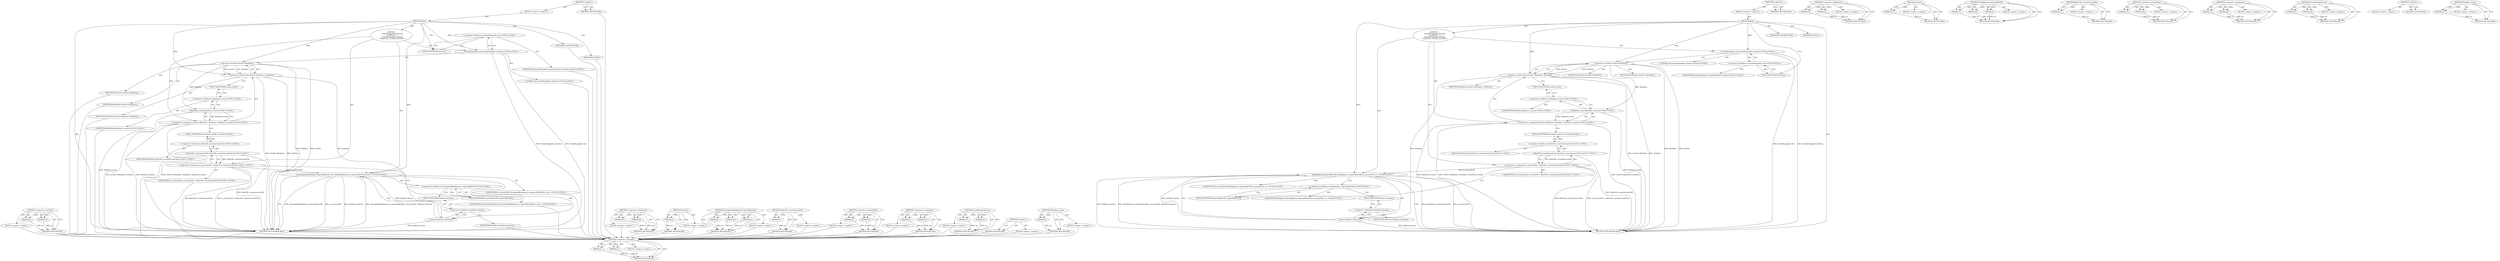 digraph "BlobData.create" {
vulnerable_79 [label=<(METHOD,&lt;operator&gt;.lessThan)>];
vulnerable_80 [label=<(PARAM,p1)>];
vulnerable_81 [label=<(PARAM,p2)>];
vulnerable_82 [label=<(BLOCK,&lt;empty&gt;,&lt;empty&gt;)>];
vulnerable_83 [label=<(METHOD_RETURN,ANY)>];
vulnerable_6 [label=<(METHOD,&lt;global&gt;)<SUB>1</SUB>>];
vulnerable_7 [label=<(BLOCK,&lt;empty&gt;,&lt;empty&gt;)<SUB>1</SUB>>];
vulnerable_8 [label=<(METHOD,Blob)<SUB>1</SUB>>];
vulnerable_9 [label="<(BLOCK,{
    ScriptWrappable::init(this);
    OwnPtr&lt;B...,{
    ScriptWrappable::init(this);
    OwnPtr&lt;B...)<SUB>3</SUB>>"];
vulnerable_10 [label="<(ScriptWrappable.init,ScriptWrappable::init(this))<SUB>4</SUB>>"];
vulnerable_11 [label="<(&lt;operator&gt;.fieldAccess,ScriptWrappable::init)<SUB>4</SUB>>"];
vulnerable_12 [label="<(IDENTIFIER,ScriptWrappable,ScriptWrappable::init(this))<SUB>4</SUB>>"];
vulnerable_13 [label=<(FIELD_IDENTIFIER,init,init)<SUB>4</SUB>>];
vulnerable_14 [label="<(LITERAL,this,ScriptWrappable::init(this))<SUB>4</SUB>>"];
vulnerable_15 [label="<(&lt;operator&gt;.assignment,OwnPtr&lt;BlobData&gt; blobData = BlobData::create())<SUB>5</SUB>>"];
vulnerable_16 [label=<(&lt;operator&gt;.greaterThan,OwnPtr&lt;BlobData&gt; blobData)<SUB>5</SUB>>];
vulnerable_17 [label=<(&lt;operator&gt;.lessThan,OwnPtr&lt;BlobData)<SUB>5</SUB>>];
vulnerable_18 [label=<(IDENTIFIER,OwnPtr,OwnPtr&lt;BlobData)<SUB>5</SUB>>];
vulnerable_19 [label=<(IDENTIFIER,BlobData,OwnPtr&lt;BlobData)<SUB>5</SUB>>];
vulnerable_20 [label=<(IDENTIFIER,blobData,OwnPtr&lt;BlobData&gt; blobData)<SUB>5</SUB>>];
vulnerable_21 [label="<(BlobData.create,BlobData::create())<SUB>5</SUB>>"];
vulnerable_22 [label="<(&lt;operator&gt;.fieldAccess,BlobData::create)<SUB>5</SUB>>"];
vulnerable_23 [label="<(IDENTIFIER,BlobData,BlobData::create())<SUB>5</SUB>>"];
vulnerable_24 [label=<(FIELD_IDENTIFIER,create,create)<SUB>5</SUB>>];
vulnerable_25 [label="<(&lt;operator&gt;.assignment,m_internalURL = BlobURL::createInternalURL())<SUB>7</SUB>>"];
vulnerable_26 [label="<(IDENTIFIER,m_internalURL,m_internalURL = BlobURL::createInternalURL())<SUB>7</SUB>>"];
vulnerable_27 [label="<(BlobURL.createInternalURL,BlobURL::createInternalURL())<SUB>7</SUB>>"];
vulnerable_28 [label="<(&lt;operator&gt;.fieldAccess,BlobURL::createInternalURL)<SUB>7</SUB>>"];
vulnerable_29 [label="<(IDENTIFIER,BlobURL,BlobURL::createInternalURL())<SUB>7</SUB>>"];
vulnerable_30 [label=<(FIELD_IDENTIFIER,createInternalURL,createInternalURL)<SUB>7</SUB>>];
vulnerable_31 [label="<(ThreadableBlobRegistry.registerBlobURL,ThreadableBlobRegistry::registerBlobURL(m_inter...)<SUB>8</SUB>>"];
vulnerable_32 [label="<(&lt;operator&gt;.fieldAccess,ThreadableBlobRegistry::registerBlobURL)<SUB>8</SUB>>"];
vulnerable_33 [label="<(IDENTIFIER,ThreadableBlobRegistry,ThreadableBlobRegistry::registerBlobURL(m_inter...)<SUB>8</SUB>>"];
vulnerable_34 [label=<(FIELD_IDENTIFIER,registerBlobURL,registerBlobURL)<SUB>8</SUB>>];
vulnerable_35 [label="<(IDENTIFIER,m_internalURL,ThreadableBlobRegistry::registerBlobURL(m_inter...)<SUB>8</SUB>>"];
vulnerable_36 [label=<(release,blobData.release())<SUB>8</SUB>>];
vulnerable_37 [label=<(&lt;operator&gt;.fieldAccess,blobData.release)<SUB>8</SUB>>];
vulnerable_38 [label=<(IDENTIFIER,blobData,blobData.release())<SUB>8</SUB>>];
vulnerable_39 [label=<(FIELD_IDENTIFIER,release,release)<SUB>8</SUB>>];
vulnerable_40 [label=<(MODIFIER,CONSTRUCTOR)>];
vulnerable_41 [label=<(MODIFIER,PUBLIC)>];
vulnerable_42 [label=<(METHOD_RETURN,Blob.Blob)<SUB>1</SUB>>];
vulnerable_44 [label=<(METHOD_RETURN,ANY)<SUB>1</SUB>>];
vulnerable_64 [label=<(METHOD,&lt;operator&gt;.fieldAccess)>];
vulnerable_65 [label=<(PARAM,p1)>];
vulnerable_66 [label=<(PARAM,p2)>];
vulnerable_67 [label=<(BLOCK,&lt;empty&gt;,&lt;empty&gt;)>];
vulnerable_68 [label=<(METHOD_RETURN,ANY)>];
vulnerable_98 [label=<(METHOD,release)>];
vulnerable_99 [label=<(PARAM,p1)>];
vulnerable_100 [label=<(BLOCK,&lt;empty&gt;,&lt;empty&gt;)>];
vulnerable_101 [label=<(METHOD_RETURN,ANY)>];
vulnerable_92 [label=<(METHOD,ThreadableBlobRegistry.registerBlobURL)>];
vulnerable_93 [label=<(PARAM,p1)>];
vulnerable_94 [label=<(PARAM,p2)>];
vulnerable_95 [label=<(PARAM,p3)>];
vulnerable_96 [label=<(BLOCK,&lt;empty&gt;,&lt;empty&gt;)>];
vulnerable_97 [label=<(METHOD_RETURN,ANY)>];
vulnerable_88 [label=<(METHOD,BlobURL.createInternalURL)>];
vulnerable_89 [label=<(PARAM,p1)>];
vulnerable_90 [label=<(BLOCK,&lt;empty&gt;,&lt;empty&gt;)>];
vulnerable_91 [label=<(METHOD_RETURN,ANY)>];
vulnerable_74 [label=<(METHOD,&lt;operator&gt;.greaterThan)>];
vulnerable_75 [label=<(PARAM,p1)>];
vulnerable_76 [label=<(PARAM,p2)>];
vulnerable_77 [label=<(BLOCK,&lt;empty&gt;,&lt;empty&gt;)>];
vulnerable_78 [label=<(METHOD_RETURN,ANY)>];
vulnerable_69 [label=<(METHOD,&lt;operator&gt;.assignment)>];
vulnerable_70 [label=<(PARAM,p1)>];
vulnerable_71 [label=<(PARAM,p2)>];
vulnerable_72 [label=<(BLOCK,&lt;empty&gt;,&lt;empty&gt;)>];
vulnerable_73 [label=<(METHOD_RETURN,ANY)>];
vulnerable_59 [label=<(METHOD,ScriptWrappable.init)>];
vulnerable_60 [label=<(PARAM,p1)>];
vulnerable_61 [label=<(PARAM,p2)>];
vulnerable_62 [label=<(BLOCK,&lt;empty&gt;,&lt;empty&gt;)>];
vulnerable_63 [label=<(METHOD_RETURN,ANY)>];
vulnerable_53 [label=<(METHOD,&lt;global&gt;)<SUB>1</SUB>>];
vulnerable_54 [label=<(BLOCK,&lt;empty&gt;,&lt;empty&gt;)>];
vulnerable_55 [label=<(METHOD_RETURN,ANY)>];
vulnerable_84 [label=<(METHOD,BlobData.create)>];
vulnerable_85 [label=<(PARAM,p1)>];
vulnerable_86 [label=<(BLOCK,&lt;empty&gt;,&lt;empty&gt;)>];
vulnerable_87 [label=<(METHOD_RETURN,ANY)>];
fixed_79 [label=<(METHOD,&lt;operator&gt;.lessThan)>];
fixed_80 [label=<(PARAM,p1)>];
fixed_81 [label=<(PARAM,p2)>];
fixed_82 [label=<(BLOCK,&lt;empty&gt;,&lt;empty&gt;)>];
fixed_83 [label=<(METHOD_RETURN,ANY)>];
fixed_6 [label=<(METHOD,&lt;global&gt;)<SUB>1</SUB>>];
fixed_7 [label=<(BLOCK,&lt;empty&gt;,&lt;empty&gt;)<SUB>1</SUB>>];
fixed_8 [label=<(METHOD,Blob)<SUB>1</SUB>>];
fixed_9 [label="<(BLOCK,{
    ScriptWrappable::init(this);
    OwnPtr&lt;B...,{
    ScriptWrappable::init(this);
    OwnPtr&lt;B...)<SUB>3</SUB>>"];
fixed_10 [label="<(ScriptWrappable.init,ScriptWrappable::init(this))<SUB>4</SUB>>"];
fixed_11 [label="<(&lt;operator&gt;.fieldAccess,ScriptWrappable::init)<SUB>4</SUB>>"];
fixed_12 [label="<(IDENTIFIER,ScriptWrappable,ScriptWrappable::init(this))<SUB>4</SUB>>"];
fixed_13 [label=<(FIELD_IDENTIFIER,init,init)<SUB>4</SUB>>];
fixed_14 [label="<(LITERAL,this,ScriptWrappable::init(this))<SUB>4</SUB>>"];
fixed_15 [label="<(&lt;operator&gt;.assignment,OwnPtr&lt;BlobData&gt; blobData = BlobData::create())<SUB>5</SUB>>"];
fixed_16 [label=<(&lt;operator&gt;.greaterThan,OwnPtr&lt;BlobData&gt; blobData)<SUB>5</SUB>>];
fixed_17 [label=<(&lt;operator&gt;.lessThan,OwnPtr&lt;BlobData)<SUB>5</SUB>>];
fixed_18 [label=<(IDENTIFIER,OwnPtr,OwnPtr&lt;BlobData)<SUB>5</SUB>>];
fixed_19 [label=<(IDENTIFIER,BlobData,OwnPtr&lt;BlobData)<SUB>5</SUB>>];
fixed_20 [label=<(IDENTIFIER,blobData,OwnPtr&lt;BlobData&gt; blobData)<SUB>5</SUB>>];
fixed_21 [label="<(BlobData.create,BlobData::create())<SUB>5</SUB>>"];
fixed_22 [label="<(&lt;operator&gt;.fieldAccess,BlobData::create)<SUB>5</SUB>>"];
fixed_23 [label="<(IDENTIFIER,BlobData,BlobData::create())<SUB>5</SUB>>"];
fixed_24 [label=<(FIELD_IDENTIFIER,create,create)<SUB>5</SUB>>];
fixed_25 [label="<(&lt;operator&gt;.assignment,m_internalURL = BlobURL::createInternalURL())<SUB>7</SUB>>"];
fixed_26 [label="<(IDENTIFIER,m_internalURL,m_internalURL = BlobURL::createInternalURL())<SUB>7</SUB>>"];
fixed_27 [label="<(BlobURL.createInternalURL,BlobURL::createInternalURL())<SUB>7</SUB>>"];
fixed_28 [label="<(&lt;operator&gt;.fieldAccess,BlobURL::createInternalURL)<SUB>7</SUB>>"];
fixed_29 [label="<(IDENTIFIER,BlobURL,BlobURL::createInternalURL())<SUB>7</SUB>>"];
fixed_30 [label=<(FIELD_IDENTIFIER,createInternalURL,createInternalURL)<SUB>7</SUB>>];
fixed_31 [label="<(BlobRegistry.registerBlobURL,BlobRegistry::registerBlobURL(m_internalURL, bl...)<SUB>8</SUB>>"];
fixed_32 [label="<(&lt;operator&gt;.fieldAccess,BlobRegistry::registerBlobURL)<SUB>8</SUB>>"];
fixed_33 [label="<(IDENTIFIER,BlobRegistry,BlobRegistry::registerBlobURL(m_internalURL, bl...)<SUB>8</SUB>>"];
fixed_34 [label=<(FIELD_IDENTIFIER,registerBlobURL,registerBlobURL)<SUB>8</SUB>>];
fixed_35 [label="<(IDENTIFIER,m_internalURL,BlobRegistry::registerBlobURL(m_internalURL, bl...)<SUB>8</SUB>>"];
fixed_36 [label=<(release,blobData.release())<SUB>8</SUB>>];
fixed_37 [label=<(&lt;operator&gt;.fieldAccess,blobData.release)<SUB>8</SUB>>];
fixed_38 [label=<(IDENTIFIER,blobData,blobData.release())<SUB>8</SUB>>];
fixed_39 [label=<(FIELD_IDENTIFIER,release,release)<SUB>8</SUB>>];
fixed_40 [label=<(MODIFIER,CONSTRUCTOR)>];
fixed_41 [label=<(MODIFIER,PUBLIC)>];
fixed_42 [label=<(METHOD_RETURN,Blob.Blob)<SUB>1</SUB>>];
fixed_44 [label=<(METHOD_RETURN,ANY)<SUB>1</SUB>>];
fixed_64 [label=<(METHOD,&lt;operator&gt;.fieldAccess)>];
fixed_65 [label=<(PARAM,p1)>];
fixed_66 [label=<(PARAM,p2)>];
fixed_67 [label=<(BLOCK,&lt;empty&gt;,&lt;empty&gt;)>];
fixed_68 [label=<(METHOD_RETURN,ANY)>];
fixed_98 [label=<(METHOD,release)>];
fixed_99 [label=<(PARAM,p1)>];
fixed_100 [label=<(BLOCK,&lt;empty&gt;,&lt;empty&gt;)>];
fixed_101 [label=<(METHOD_RETURN,ANY)>];
fixed_92 [label=<(METHOD,BlobRegistry.registerBlobURL)>];
fixed_93 [label=<(PARAM,p1)>];
fixed_94 [label=<(PARAM,p2)>];
fixed_95 [label=<(PARAM,p3)>];
fixed_96 [label=<(BLOCK,&lt;empty&gt;,&lt;empty&gt;)>];
fixed_97 [label=<(METHOD_RETURN,ANY)>];
fixed_88 [label=<(METHOD,BlobURL.createInternalURL)>];
fixed_89 [label=<(PARAM,p1)>];
fixed_90 [label=<(BLOCK,&lt;empty&gt;,&lt;empty&gt;)>];
fixed_91 [label=<(METHOD_RETURN,ANY)>];
fixed_74 [label=<(METHOD,&lt;operator&gt;.greaterThan)>];
fixed_75 [label=<(PARAM,p1)>];
fixed_76 [label=<(PARAM,p2)>];
fixed_77 [label=<(BLOCK,&lt;empty&gt;,&lt;empty&gt;)>];
fixed_78 [label=<(METHOD_RETURN,ANY)>];
fixed_69 [label=<(METHOD,&lt;operator&gt;.assignment)>];
fixed_70 [label=<(PARAM,p1)>];
fixed_71 [label=<(PARAM,p2)>];
fixed_72 [label=<(BLOCK,&lt;empty&gt;,&lt;empty&gt;)>];
fixed_73 [label=<(METHOD_RETURN,ANY)>];
fixed_59 [label=<(METHOD,ScriptWrappable.init)>];
fixed_60 [label=<(PARAM,p1)>];
fixed_61 [label=<(PARAM,p2)>];
fixed_62 [label=<(BLOCK,&lt;empty&gt;,&lt;empty&gt;)>];
fixed_63 [label=<(METHOD_RETURN,ANY)>];
fixed_53 [label=<(METHOD,&lt;global&gt;)<SUB>1</SUB>>];
fixed_54 [label=<(BLOCK,&lt;empty&gt;,&lt;empty&gt;)>];
fixed_55 [label=<(METHOD_RETURN,ANY)>];
fixed_84 [label=<(METHOD,BlobData.create)>];
fixed_85 [label=<(PARAM,p1)>];
fixed_86 [label=<(BLOCK,&lt;empty&gt;,&lt;empty&gt;)>];
fixed_87 [label=<(METHOD_RETURN,ANY)>];
vulnerable_79 -> vulnerable_80  [key=0, label="AST: "];
vulnerable_79 -> vulnerable_80  [key=1, label="DDG: "];
vulnerable_79 -> vulnerable_82  [key=0, label="AST: "];
vulnerable_79 -> vulnerable_81  [key=0, label="AST: "];
vulnerable_79 -> vulnerable_81  [key=1, label="DDG: "];
vulnerable_79 -> vulnerable_83  [key=0, label="AST: "];
vulnerable_79 -> vulnerable_83  [key=1, label="CFG: "];
vulnerable_80 -> vulnerable_83  [key=0, label="DDG: p1"];
vulnerable_81 -> vulnerable_83  [key=0, label="DDG: p2"];
vulnerable_82 -> fixed_79  [key=0];
vulnerable_83 -> fixed_79  [key=0];
vulnerable_6 -> vulnerable_7  [key=0, label="AST: "];
vulnerable_6 -> vulnerable_44  [key=0, label="AST: "];
vulnerable_6 -> vulnerable_44  [key=1, label="CFG: "];
vulnerable_7 -> vulnerable_8  [key=0, label="AST: "];
vulnerable_8 -> vulnerable_9  [key=0, label="AST: "];
vulnerable_8 -> vulnerable_40  [key=0, label="AST: "];
vulnerable_8 -> vulnerable_41  [key=0, label="AST: "];
vulnerable_8 -> vulnerable_42  [key=0, label="AST: "];
vulnerable_8 -> vulnerable_13  [key=0, label="CFG: "];
vulnerable_8 -> vulnerable_10  [key=0, label="DDG: "];
vulnerable_8 -> vulnerable_31  [key=0, label="DDG: "];
vulnerable_8 -> vulnerable_16  [key=0, label="DDG: "];
vulnerable_8 -> vulnerable_17  [key=0, label="DDG: "];
vulnerable_9 -> vulnerable_10  [key=0, label="AST: "];
vulnerable_9 -> vulnerable_15  [key=0, label="AST: "];
vulnerable_9 -> vulnerable_25  [key=0, label="AST: "];
vulnerable_9 -> vulnerable_31  [key=0, label="AST: "];
vulnerable_10 -> vulnerable_11  [key=0, label="AST: "];
vulnerable_10 -> vulnerable_14  [key=0, label="AST: "];
vulnerable_10 -> vulnerable_17  [key=0, label="CFG: "];
vulnerable_10 -> vulnerable_42  [key=0, label="DDG: ScriptWrappable::init"];
vulnerable_10 -> vulnerable_42  [key=1, label="DDG: ScriptWrappable::init(this)"];
vulnerable_11 -> vulnerable_12  [key=0, label="AST: "];
vulnerable_11 -> vulnerable_13  [key=0, label="AST: "];
vulnerable_11 -> vulnerable_10  [key=0, label="CFG: "];
vulnerable_12 -> fixed_79  [key=0];
vulnerable_13 -> vulnerable_11  [key=0, label="CFG: "];
vulnerable_14 -> fixed_79  [key=0];
vulnerable_15 -> vulnerable_16  [key=0, label="AST: "];
vulnerable_15 -> vulnerable_21  [key=0, label="AST: "];
vulnerable_15 -> vulnerable_30  [key=0, label="CFG: "];
vulnerable_15 -> vulnerable_42  [key=0, label="DDG: OwnPtr&lt;BlobData&gt; blobData"];
vulnerable_15 -> vulnerable_42  [key=1, label="DDG: BlobData::create()"];
vulnerable_15 -> vulnerable_42  [key=2, label="DDG: OwnPtr&lt;BlobData&gt; blobData = BlobData::create()"];
vulnerable_16 -> vulnerable_17  [key=0, label="AST: "];
vulnerable_16 -> vulnerable_20  [key=0, label="AST: "];
vulnerable_16 -> vulnerable_24  [key=0, label="CFG: "];
vulnerable_16 -> vulnerable_42  [key=0, label="DDG: OwnPtr&lt;BlobData"];
vulnerable_16 -> vulnerable_42  [key=1, label="DDG: blobData"];
vulnerable_16 -> vulnerable_36  [key=0, label="DDG: blobData"];
vulnerable_17 -> vulnerable_18  [key=0, label="AST: "];
vulnerable_17 -> vulnerable_19  [key=0, label="AST: "];
vulnerable_17 -> vulnerable_16  [key=0, label="CFG: "];
vulnerable_17 -> vulnerable_16  [key=1, label="DDG: OwnPtr"];
vulnerable_17 -> vulnerable_16  [key=2, label="DDG: BlobData"];
vulnerable_17 -> vulnerable_42  [key=0, label="DDG: BlobData"];
vulnerable_17 -> vulnerable_42  [key=1, label="DDG: OwnPtr"];
vulnerable_17 -> vulnerable_21  [key=0, label="DDG: BlobData"];
vulnerable_18 -> fixed_79  [key=0];
vulnerable_19 -> fixed_79  [key=0];
vulnerable_20 -> fixed_79  [key=0];
vulnerable_21 -> vulnerable_22  [key=0, label="AST: "];
vulnerable_21 -> vulnerable_15  [key=0, label="CFG: "];
vulnerable_21 -> vulnerable_15  [key=1, label="DDG: BlobData::create"];
vulnerable_21 -> vulnerable_42  [key=0, label="DDG: BlobData::create"];
vulnerable_22 -> vulnerable_23  [key=0, label="AST: "];
vulnerable_22 -> vulnerable_24  [key=0, label="AST: "];
vulnerable_22 -> vulnerable_21  [key=0, label="CFG: "];
vulnerable_23 -> fixed_79  [key=0];
vulnerable_24 -> vulnerable_22  [key=0, label="CFG: "];
vulnerable_25 -> vulnerable_26  [key=0, label="AST: "];
vulnerable_25 -> vulnerable_27  [key=0, label="AST: "];
vulnerable_25 -> vulnerable_34  [key=0, label="CFG: "];
vulnerable_25 -> vulnerable_42  [key=0, label="DDG: BlobURL::createInternalURL()"];
vulnerable_25 -> vulnerable_42  [key=1, label="DDG: m_internalURL = BlobURL::createInternalURL()"];
vulnerable_25 -> vulnerable_31  [key=0, label="DDG: m_internalURL"];
vulnerable_26 -> fixed_79  [key=0];
vulnerable_27 -> vulnerable_28  [key=0, label="AST: "];
vulnerable_27 -> vulnerable_25  [key=0, label="CFG: "];
vulnerable_27 -> vulnerable_25  [key=1, label="DDG: BlobURL::createInternalURL"];
vulnerable_27 -> vulnerable_42  [key=0, label="DDG: BlobURL::createInternalURL"];
vulnerable_28 -> vulnerable_29  [key=0, label="AST: "];
vulnerable_28 -> vulnerable_30  [key=0, label="AST: "];
vulnerable_28 -> vulnerable_27  [key=0, label="CFG: "];
vulnerable_29 -> fixed_79  [key=0];
vulnerable_30 -> vulnerable_28  [key=0, label="CFG: "];
vulnerable_31 -> vulnerable_32  [key=0, label="AST: "];
vulnerable_31 -> vulnerable_35  [key=0, label="AST: "];
vulnerable_31 -> vulnerable_36  [key=0, label="AST: "];
vulnerable_31 -> vulnerable_42  [key=0, label="CFG: "];
vulnerable_31 -> vulnerable_42  [key=1, label="DDG: ThreadableBlobRegistry::registerBlobURL"];
vulnerable_31 -> vulnerable_42  [key=2, label="DDG: m_internalURL"];
vulnerable_31 -> vulnerable_42  [key=3, label="DDG: blobData.release()"];
vulnerable_31 -> vulnerable_42  [key=4, label="DDG: ThreadableBlobRegistry::registerBlobURL(m_internalURL, blobData.release())"];
vulnerable_32 -> vulnerable_33  [key=0, label="AST: "];
vulnerable_32 -> vulnerable_34  [key=0, label="AST: "];
vulnerable_32 -> vulnerable_39  [key=0, label="CFG: "];
vulnerable_33 -> fixed_79  [key=0];
vulnerable_34 -> vulnerable_32  [key=0, label="CFG: "];
vulnerable_35 -> fixed_79  [key=0];
vulnerable_36 -> vulnerable_37  [key=0, label="AST: "];
vulnerable_36 -> vulnerable_31  [key=0, label="CFG: "];
vulnerable_36 -> vulnerable_31  [key=1, label="DDG: blobData.release"];
vulnerable_36 -> vulnerable_42  [key=0, label="DDG: blobData.release"];
vulnerable_37 -> vulnerable_38  [key=0, label="AST: "];
vulnerable_37 -> vulnerable_39  [key=0, label="AST: "];
vulnerable_37 -> vulnerable_36  [key=0, label="CFG: "];
vulnerable_38 -> fixed_79  [key=0];
vulnerable_39 -> vulnerable_37  [key=0, label="CFG: "];
vulnerable_40 -> fixed_79  [key=0];
vulnerable_41 -> fixed_79  [key=0];
vulnerable_42 -> fixed_79  [key=0];
vulnerable_44 -> fixed_79  [key=0];
vulnerable_64 -> vulnerable_65  [key=0, label="AST: "];
vulnerable_64 -> vulnerable_65  [key=1, label="DDG: "];
vulnerable_64 -> vulnerable_67  [key=0, label="AST: "];
vulnerable_64 -> vulnerable_66  [key=0, label="AST: "];
vulnerable_64 -> vulnerable_66  [key=1, label="DDG: "];
vulnerable_64 -> vulnerable_68  [key=0, label="AST: "];
vulnerable_64 -> vulnerable_68  [key=1, label="CFG: "];
vulnerable_65 -> vulnerable_68  [key=0, label="DDG: p1"];
vulnerable_66 -> vulnerable_68  [key=0, label="DDG: p2"];
vulnerable_67 -> fixed_79  [key=0];
vulnerable_68 -> fixed_79  [key=0];
vulnerable_98 -> vulnerable_99  [key=0, label="AST: "];
vulnerable_98 -> vulnerable_99  [key=1, label="DDG: "];
vulnerable_98 -> vulnerable_100  [key=0, label="AST: "];
vulnerable_98 -> vulnerable_101  [key=0, label="AST: "];
vulnerable_98 -> vulnerable_101  [key=1, label="CFG: "];
vulnerable_99 -> vulnerable_101  [key=0, label="DDG: p1"];
vulnerable_100 -> fixed_79  [key=0];
vulnerable_101 -> fixed_79  [key=0];
vulnerable_92 -> vulnerable_93  [key=0, label="AST: "];
vulnerable_92 -> vulnerable_93  [key=1, label="DDG: "];
vulnerable_92 -> vulnerable_96  [key=0, label="AST: "];
vulnerable_92 -> vulnerable_94  [key=0, label="AST: "];
vulnerable_92 -> vulnerable_94  [key=1, label="DDG: "];
vulnerable_92 -> vulnerable_97  [key=0, label="AST: "];
vulnerable_92 -> vulnerable_97  [key=1, label="CFG: "];
vulnerable_92 -> vulnerable_95  [key=0, label="AST: "];
vulnerable_92 -> vulnerable_95  [key=1, label="DDG: "];
vulnerable_93 -> vulnerable_97  [key=0, label="DDG: p1"];
vulnerable_94 -> vulnerable_97  [key=0, label="DDG: p2"];
vulnerable_95 -> vulnerable_97  [key=0, label="DDG: p3"];
vulnerable_96 -> fixed_79  [key=0];
vulnerable_97 -> fixed_79  [key=0];
vulnerable_88 -> vulnerable_89  [key=0, label="AST: "];
vulnerable_88 -> vulnerable_89  [key=1, label="DDG: "];
vulnerable_88 -> vulnerable_90  [key=0, label="AST: "];
vulnerable_88 -> vulnerable_91  [key=0, label="AST: "];
vulnerable_88 -> vulnerable_91  [key=1, label="CFG: "];
vulnerable_89 -> vulnerable_91  [key=0, label="DDG: p1"];
vulnerable_90 -> fixed_79  [key=0];
vulnerable_91 -> fixed_79  [key=0];
vulnerable_74 -> vulnerable_75  [key=0, label="AST: "];
vulnerable_74 -> vulnerable_75  [key=1, label="DDG: "];
vulnerable_74 -> vulnerable_77  [key=0, label="AST: "];
vulnerable_74 -> vulnerable_76  [key=0, label="AST: "];
vulnerable_74 -> vulnerable_76  [key=1, label="DDG: "];
vulnerable_74 -> vulnerable_78  [key=0, label="AST: "];
vulnerable_74 -> vulnerable_78  [key=1, label="CFG: "];
vulnerable_75 -> vulnerable_78  [key=0, label="DDG: p1"];
vulnerable_76 -> vulnerable_78  [key=0, label="DDG: p2"];
vulnerable_77 -> fixed_79  [key=0];
vulnerable_78 -> fixed_79  [key=0];
vulnerable_69 -> vulnerable_70  [key=0, label="AST: "];
vulnerable_69 -> vulnerable_70  [key=1, label="DDG: "];
vulnerable_69 -> vulnerable_72  [key=0, label="AST: "];
vulnerable_69 -> vulnerable_71  [key=0, label="AST: "];
vulnerable_69 -> vulnerable_71  [key=1, label="DDG: "];
vulnerable_69 -> vulnerable_73  [key=0, label="AST: "];
vulnerable_69 -> vulnerable_73  [key=1, label="CFG: "];
vulnerable_70 -> vulnerable_73  [key=0, label="DDG: p1"];
vulnerable_71 -> vulnerable_73  [key=0, label="DDG: p2"];
vulnerable_72 -> fixed_79  [key=0];
vulnerable_73 -> fixed_79  [key=0];
vulnerable_59 -> vulnerable_60  [key=0, label="AST: "];
vulnerable_59 -> vulnerable_60  [key=1, label="DDG: "];
vulnerable_59 -> vulnerable_62  [key=0, label="AST: "];
vulnerable_59 -> vulnerable_61  [key=0, label="AST: "];
vulnerable_59 -> vulnerable_61  [key=1, label="DDG: "];
vulnerable_59 -> vulnerable_63  [key=0, label="AST: "];
vulnerable_59 -> vulnerable_63  [key=1, label="CFG: "];
vulnerable_60 -> vulnerable_63  [key=0, label="DDG: p1"];
vulnerable_61 -> vulnerable_63  [key=0, label="DDG: p2"];
vulnerable_62 -> fixed_79  [key=0];
vulnerable_63 -> fixed_79  [key=0];
vulnerable_53 -> vulnerable_54  [key=0, label="AST: "];
vulnerable_53 -> vulnerable_55  [key=0, label="AST: "];
vulnerable_53 -> vulnerable_55  [key=1, label="CFG: "];
vulnerable_54 -> fixed_79  [key=0];
vulnerable_55 -> fixed_79  [key=0];
vulnerable_84 -> vulnerable_85  [key=0, label="AST: "];
vulnerable_84 -> vulnerable_85  [key=1, label="DDG: "];
vulnerable_84 -> vulnerable_86  [key=0, label="AST: "];
vulnerable_84 -> vulnerable_87  [key=0, label="AST: "];
vulnerable_84 -> vulnerable_87  [key=1, label="CFG: "];
vulnerable_85 -> vulnerable_87  [key=0, label="DDG: p1"];
vulnerable_86 -> fixed_79  [key=0];
vulnerable_87 -> fixed_79  [key=0];
fixed_79 -> fixed_80  [key=0, label="AST: "];
fixed_79 -> fixed_80  [key=1, label="DDG: "];
fixed_79 -> fixed_82  [key=0, label="AST: "];
fixed_79 -> fixed_81  [key=0, label="AST: "];
fixed_79 -> fixed_81  [key=1, label="DDG: "];
fixed_79 -> fixed_83  [key=0, label="AST: "];
fixed_79 -> fixed_83  [key=1, label="CFG: "];
fixed_80 -> fixed_83  [key=0, label="DDG: p1"];
fixed_81 -> fixed_83  [key=0, label="DDG: p2"];
fixed_6 -> fixed_7  [key=0, label="AST: "];
fixed_6 -> fixed_44  [key=0, label="AST: "];
fixed_6 -> fixed_44  [key=1, label="CFG: "];
fixed_7 -> fixed_8  [key=0, label="AST: "];
fixed_8 -> fixed_9  [key=0, label="AST: "];
fixed_8 -> fixed_40  [key=0, label="AST: "];
fixed_8 -> fixed_41  [key=0, label="AST: "];
fixed_8 -> fixed_42  [key=0, label="AST: "];
fixed_8 -> fixed_13  [key=0, label="CFG: "];
fixed_8 -> fixed_10  [key=0, label="DDG: "];
fixed_8 -> fixed_31  [key=0, label="DDG: "];
fixed_8 -> fixed_16  [key=0, label="DDG: "];
fixed_8 -> fixed_17  [key=0, label="DDG: "];
fixed_9 -> fixed_10  [key=0, label="AST: "];
fixed_9 -> fixed_15  [key=0, label="AST: "];
fixed_9 -> fixed_25  [key=0, label="AST: "];
fixed_9 -> fixed_31  [key=0, label="AST: "];
fixed_10 -> fixed_11  [key=0, label="AST: "];
fixed_10 -> fixed_14  [key=0, label="AST: "];
fixed_10 -> fixed_17  [key=0, label="CFG: "];
fixed_10 -> fixed_42  [key=0, label="DDG: ScriptWrappable::init"];
fixed_10 -> fixed_42  [key=1, label="DDG: ScriptWrappable::init(this)"];
fixed_11 -> fixed_12  [key=0, label="AST: "];
fixed_11 -> fixed_13  [key=0, label="AST: "];
fixed_11 -> fixed_10  [key=0, label="CFG: "];
fixed_13 -> fixed_11  [key=0, label="CFG: "];
fixed_15 -> fixed_16  [key=0, label="AST: "];
fixed_15 -> fixed_21  [key=0, label="AST: "];
fixed_15 -> fixed_30  [key=0, label="CFG: "];
fixed_15 -> fixed_42  [key=0, label="DDG: OwnPtr&lt;BlobData&gt; blobData"];
fixed_15 -> fixed_42  [key=1, label="DDG: BlobData::create()"];
fixed_15 -> fixed_42  [key=2, label="DDG: OwnPtr&lt;BlobData&gt; blobData = BlobData::create()"];
fixed_16 -> fixed_17  [key=0, label="AST: "];
fixed_16 -> fixed_20  [key=0, label="AST: "];
fixed_16 -> fixed_24  [key=0, label="CFG: "];
fixed_16 -> fixed_42  [key=0, label="DDG: OwnPtr&lt;BlobData"];
fixed_16 -> fixed_42  [key=1, label="DDG: blobData"];
fixed_16 -> fixed_36  [key=0, label="DDG: blobData"];
fixed_17 -> fixed_18  [key=0, label="AST: "];
fixed_17 -> fixed_19  [key=0, label="AST: "];
fixed_17 -> fixed_16  [key=0, label="CFG: "];
fixed_17 -> fixed_16  [key=1, label="DDG: OwnPtr"];
fixed_17 -> fixed_16  [key=2, label="DDG: BlobData"];
fixed_17 -> fixed_42  [key=0, label="DDG: BlobData"];
fixed_17 -> fixed_42  [key=1, label="DDG: OwnPtr"];
fixed_17 -> fixed_21  [key=0, label="DDG: BlobData"];
fixed_21 -> fixed_22  [key=0, label="AST: "];
fixed_21 -> fixed_15  [key=0, label="CFG: "];
fixed_21 -> fixed_15  [key=1, label="DDG: BlobData::create"];
fixed_21 -> fixed_42  [key=0, label="DDG: BlobData::create"];
fixed_22 -> fixed_23  [key=0, label="AST: "];
fixed_22 -> fixed_24  [key=0, label="AST: "];
fixed_22 -> fixed_21  [key=0, label="CFG: "];
fixed_24 -> fixed_22  [key=0, label="CFG: "];
fixed_25 -> fixed_26  [key=0, label="AST: "];
fixed_25 -> fixed_27  [key=0, label="AST: "];
fixed_25 -> fixed_34  [key=0, label="CFG: "];
fixed_25 -> fixed_42  [key=0, label="DDG: BlobURL::createInternalURL()"];
fixed_25 -> fixed_42  [key=1, label="DDG: m_internalURL = BlobURL::createInternalURL()"];
fixed_25 -> fixed_31  [key=0, label="DDG: m_internalURL"];
fixed_27 -> fixed_28  [key=0, label="AST: "];
fixed_27 -> fixed_25  [key=0, label="CFG: "];
fixed_27 -> fixed_25  [key=1, label="DDG: BlobURL::createInternalURL"];
fixed_27 -> fixed_42  [key=0, label="DDG: BlobURL::createInternalURL"];
fixed_28 -> fixed_29  [key=0, label="AST: "];
fixed_28 -> fixed_30  [key=0, label="AST: "];
fixed_28 -> fixed_27  [key=0, label="CFG: "];
fixed_30 -> fixed_28  [key=0, label="CFG: "];
fixed_31 -> fixed_32  [key=0, label="AST: "];
fixed_31 -> fixed_35  [key=0, label="AST: "];
fixed_31 -> fixed_36  [key=0, label="AST: "];
fixed_31 -> fixed_42  [key=0, label="CFG: "];
fixed_31 -> fixed_42  [key=1, label="DDG: BlobRegistry::registerBlobURL"];
fixed_31 -> fixed_42  [key=2, label="DDG: m_internalURL"];
fixed_31 -> fixed_42  [key=3, label="DDG: blobData.release()"];
fixed_31 -> fixed_42  [key=4, label="DDG: BlobRegistry::registerBlobURL(m_internalURL, blobData.release())"];
fixed_32 -> fixed_33  [key=0, label="AST: "];
fixed_32 -> fixed_34  [key=0, label="AST: "];
fixed_32 -> fixed_39  [key=0, label="CFG: "];
fixed_34 -> fixed_32  [key=0, label="CFG: "];
fixed_36 -> fixed_37  [key=0, label="AST: "];
fixed_36 -> fixed_31  [key=0, label="CFG: "];
fixed_36 -> fixed_31  [key=1, label="DDG: blobData.release"];
fixed_36 -> fixed_42  [key=0, label="DDG: blobData.release"];
fixed_37 -> fixed_38  [key=0, label="AST: "];
fixed_37 -> fixed_39  [key=0, label="AST: "];
fixed_37 -> fixed_36  [key=0, label="CFG: "];
fixed_39 -> fixed_37  [key=0, label="CFG: "];
fixed_64 -> fixed_65  [key=0, label="AST: "];
fixed_64 -> fixed_65  [key=1, label="DDG: "];
fixed_64 -> fixed_67  [key=0, label="AST: "];
fixed_64 -> fixed_66  [key=0, label="AST: "];
fixed_64 -> fixed_66  [key=1, label="DDG: "];
fixed_64 -> fixed_68  [key=0, label="AST: "];
fixed_64 -> fixed_68  [key=1, label="CFG: "];
fixed_65 -> fixed_68  [key=0, label="DDG: p1"];
fixed_66 -> fixed_68  [key=0, label="DDG: p2"];
fixed_98 -> fixed_99  [key=0, label="AST: "];
fixed_98 -> fixed_99  [key=1, label="DDG: "];
fixed_98 -> fixed_100  [key=0, label="AST: "];
fixed_98 -> fixed_101  [key=0, label="AST: "];
fixed_98 -> fixed_101  [key=1, label="CFG: "];
fixed_99 -> fixed_101  [key=0, label="DDG: p1"];
fixed_92 -> fixed_93  [key=0, label="AST: "];
fixed_92 -> fixed_93  [key=1, label="DDG: "];
fixed_92 -> fixed_96  [key=0, label="AST: "];
fixed_92 -> fixed_94  [key=0, label="AST: "];
fixed_92 -> fixed_94  [key=1, label="DDG: "];
fixed_92 -> fixed_97  [key=0, label="AST: "];
fixed_92 -> fixed_97  [key=1, label="CFG: "];
fixed_92 -> fixed_95  [key=0, label="AST: "];
fixed_92 -> fixed_95  [key=1, label="DDG: "];
fixed_93 -> fixed_97  [key=0, label="DDG: p1"];
fixed_94 -> fixed_97  [key=0, label="DDG: p2"];
fixed_95 -> fixed_97  [key=0, label="DDG: p3"];
fixed_88 -> fixed_89  [key=0, label="AST: "];
fixed_88 -> fixed_89  [key=1, label="DDG: "];
fixed_88 -> fixed_90  [key=0, label="AST: "];
fixed_88 -> fixed_91  [key=0, label="AST: "];
fixed_88 -> fixed_91  [key=1, label="CFG: "];
fixed_89 -> fixed_91  [key=0, label="DDG: p1"];
fixed_74 -> fixed_75  [key=0, label="AST: "];
fixed_74 -> fixed_75  [key=1, label="DDG: "];
fixed_74 -> fixed_77  [key=0, label="AST: "];
fixed_74 -> fixed_76  [key=0, label="AST: "];
fixed_74 -> fixed_76  [key=1, label="DDG: "];
fixed_74 -> fixed_78  [key=0, label="AST: "];
fixed_74 -> fixed_78  [key=1, label="CFG: "];
fixed_75 -> fixed_78  [key=0, label="DDG: p1"];
fixed_76 -> fixed_78  [key=0, label="DDG: p2"];
fixed_69 -> fixed_70  [key=0, label="AST: "];
fixed_69 -> fixed_70  [key=1, label="DDG: "];
fixed_69 -> fixed_72  [key=0, label="AST: "];
fixed_69 -> fixed_71  [key=0, label="AST: "];
fixed_69 -> fixed_71  [key=1, label="DDG: "];
fixed_69 -> fixed_73  [key=0, label="AST: "];
fixed_69 -> fixed_73  [key=1, label="CFG: "];
fixed_70 -> fixed_73  [key=0, label="DDG: p1"];
fixed_71 -> fixed_73  [key=0, label="DDG: p2"];
fixed_59 -> fixed_60  [key=0, label="AST: "];
fixed_59 -> fixed_60  [key=1, label="DDG: "];
fixed_59 -> fixed_62  [key=0, label="AST: "];
fixed_59 -> fixed_61  [key=0, label="AST: "];
fixed_59 -> fixed_61  [key=1, label="DDG: "];
fixed_59 -> fixed_63  [key=0, label="AST: "];
fixed_59 -> fixed_63  [key=1, label="CFG: "];
fixed_60 -> fixed_63  [key=0, label="DDG: p1"];
fixed_61 -> fixed_63  [key=0, label="DDG: p2"];
fixed_53 -> fixed_54  [key=0, label="AST: "];
fixed_53 -> fixed_55  [key=0, label="AST: "];
fixed_53 -> fixed_55  [key=1, label="CFG: "];
fixed_84 -> fixed_85  [key=0, label="AST: "];
fixed_84 -> fixed_85  [key=1, label="DDG: "];
fixed_84 -> fixed_86  [key=0, label="AST: "];
fixed_84 -> fixed_87  [key=0, label="AST: "];
fixed_84 -> fixed_87  [key=1, label="CFG: "];
fixed_85 -> fixed_87  [key=0, label="DDG: p1"];
}
